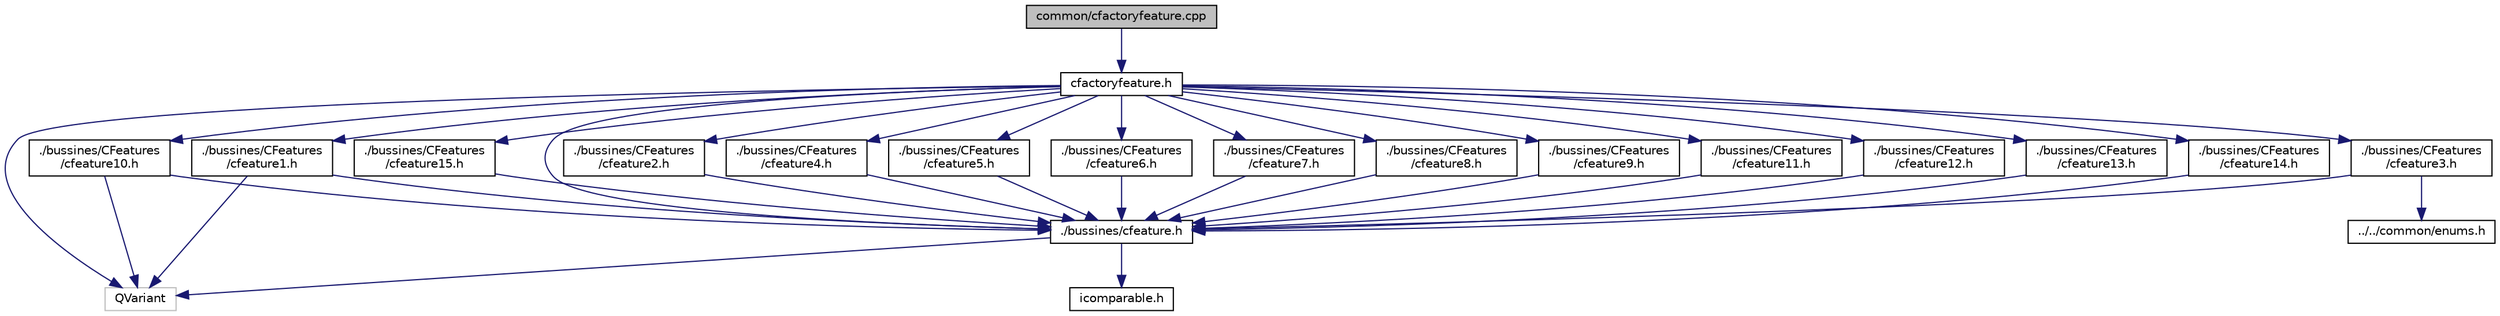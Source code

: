 digraph "common/cfactoryfeature.cpp"
{
  edge [fontname="Helvetica",fontsize="10",labelfontname="Helvetica",labelfontsize="10"];
  node [fontname="Helvetica",fontsize="10",shape=record];
  Node1 [label="common/cfactoryfeature.cpp",height=0.2,width=0.4,color="black", fillcolor="grey75", style="filled" fontcolor="black"];
  Node1 -> Node2 [color="midnightblue",fontsize="10",style="solid",fontname="Helvetica"];
  Node2 [label="cfactoryfeature.h",height=0.2,width=0.4,color="black", fillcolor="white", style="filled",URL="$cfactoryfeature_8h.html"];
  Node2 -> Node3 [color="midnightblue",fontsize="10",style="solid",fontname="Helvetica"];
  Node3 [label="QVariant",height=0.2,width=0.4,color="grey75", fillcolor="white", style="filled"];
  Node2 -> Node4 [color="midnightblue",fontsize="10",style="solid",fontname="Helvetica"];
  Node4 [label="./bussines/cfeature.h",height=0.2,width=0.4,color="black", fillcolor="white", style="filled",URL="$cfeature_8h.html"];
  Node4 -> Node3 [color="midnightblue",fontsize="10",style="solid",fontname="Helvetica"];
  Node4 -> Node5 [color="midnightblue",fontsize="10",style="solid",fontname="Helvetica"];
  Node5 [label="icomparable.h",height=0.2,width=0.4,color="black", fillcolor="white", style="filled",URL="$icomparable_8h.html"];
  Node2 -> Node6 [color="midnightblue",fontsize="10",style="solid",fontname="Helvetica"];
  Node6 [label="./bussines/CFeatures\l/cfeature1.h",height=0.2,width=0.4,color="black", fillcolor="white", style="filled",URL="$cfeature1_8h.html"];
  Node6 -> Node3 [color="midnightblue",fontsize="10",style="solid",fontname="Helvetica"];
  Node6 -> Node4 [color="midnightblue",fontsize="10",style="solid",fontname="Helvetica"];
  Node2 -> Node7 [color="midnightblue",fontsize="10",style="solid",fontname="Helvetica"];
  Node7 [label="./bussines/CFeatures\l/cfeature2.h",height=0.2,width=0.4,color="black", fillcolor="white", style="filled",URL="$cfeature2_8h.html"];
  Node7 -> Node4 [color="midnightblue",fontsize="10",style="solid",fontname="Helvetica"];
  Node2 -> Node8 [color="midnightblue",fontsize="10",style="solid",fontname="Helvetica"];
  Node8 [label="./bussines/CFeatures\l/cfeature3.h",height=0.2,width=0.4,color="black", fillcolor="white", style="filled",URL="$cfeature3_8h.html"];
  Node8 -> Node4 [color="midnightblue",fontsize="10",style="solid",fontname="Helvetica"];
  Node8 -> Node9 [color="midnightblue",fontsize="10",style="solid",fontname="Helvetica"];
  Node9 [label="../../common/enums.h",height=0.2,width=0.4,color="black", fillcolor="white", style="filled",URL="$enums_8h.html"];
  Node2 -> Node10 [color="midnightblue",fontsize="10",style="solid",fontname="Helvetica"];
  Node10 [label="./bussines/CFeatures\l/cfeature4.h",height=0.2,width=0.4,color="black", fillcolor="white", style="filled",URL="$cfeature4_8h.html"];
  Node10 -> Node4 [color="midnightblue",fontsize="10",style="solid",fontname="Helvetica"];
  Node2 -> Node11 [color="midnightblue",fontsize="10",style="solid",fontname="Helvetica"];
  Node11 [label="./bussines/CFeatures\l/cfeature5.h",height=0.2,width=0.4,color="black", fillcolor="white", style="filled",URL="$cfeature5_8h.html"];
  Node11 -> Node4 [color="midnightblue",fontsize="10",style="solid",fontname="Helvetica"];
  Node2 -> Node12 [color="midnightblue",fontsize="10",style="solid",fontname="Helvetica"];
  Node12 [label="./bussines/CFeatures\l/cfeature6.h",height=0.2,width=0.4,color="black", fillcolor="white", style="filled",URL="$cfeature6_8h.html"];
  Node12 -> Node4 [color="midnightblue",fontsize="10",style="solid",fontname="Helvetica"];
  Node2 -> Node13 [color="midnightblue",fontsize="10",style="solid",fontname="Helvetica"];
  Node13 [label="./bussines/CFeatures\l/cfeature7.h",height=0.2,width=0.4,color="black", fillcolor="white", style="filled",URL="$cfeature7_8h.html"];
  Node13 -> Node4 [color="midnightblue",fontsize="10",style="solid",fontname="Helvetica"];
  Node2 -> Node14 [color="midnightblue",fontsize="10",style="solid",fontname="Helvetica"];
  Node14 [label="./bussines/CFeatures\l/cfeature8.h",height=0.2,width=0.4,color="black", fillcolor="white", style="filled",URL="$cfeature8_8h.html"];
  Node14 -> Node4 [color="midnightblue",fontsize="10",style="solid",fontname="Helvetica"];
  Node2 -> Node15 [color="midnightblue",fontsize="10",style="solid",fontname="Helvetica"];
  Node15 [label="./bussines/CFeatures\l/cfeature9.h",height=0.2,width=0.4,color="black", fillcolor="white", style="filled",URL="$cfeature9_8h.html"];
  Node15 -> Node4 [color="midnightblue",fontsize="10",style="solid",fontname="Helvetica"];
  Node2 -> Node16 [color="midnightblue",fontsize="10",style="solid",fontname="Helvetica"];
  Node16 [label="./bussines/CFeatures\l/cfeature10.h",height=0.2,width=0.4,color="black", fillcolor="white", style="filled",URL="$cfeature10_8h.html"];
  Node16 -> Node3 [color="midnightblue",fontsize="10",style="solid",fontname="Helvetica"];
  Node16 -> Node4 [color="midnightblue",fontsize="10",style="solid",fontname="Helvetica"];
  Node2 -> Node17 [color="midnightblue",fontsize="10",style="solid",fontname="Helvetica"];
  Node17 [label="./bussines/CFeatures\l/cfeature11.h",height=0.2,width=0.4,color="black", fillcolor="white", style="filled",URL="$cfeature11_8h.html"];
  Node17 -> Node4 [color="midnightblue",fontsize="10",style="solid",fontname="Helvetica"];
  Node2 -> Node18 [color="midnightblue",fontsize="10",style="solid",fontname="Helvetica"];
  Node18 [label="./bussines/CFeatures\l/cfeature12.h",height=0.2,width=0.4,color="black", fillcolor="white", style="filled",URL="$cfeature12_8h.html"];
  Node18 -> Node4 [color="midnightblue",fontsize="10",style="solid",fontname="Helvetica"];
  Node2 -> Node19 [color="midnightblue",fontsize="10",style="solid",fontname="Helvetica"];
  Node19 [label="./bussines/CFeatures\l/cfeature13.h",height=0.2,width=0.4,color="black", fillcolor="white", style="filled",URL="$cfeature13_8h.html"];
  Node19 -> Node4 [color="midnightblue",fontsize="10",style="solid",fontname="Helvetica"];
  Node2 -> Node20 [color="midnightblue",fontsize="10",style="solid",fontname="Helvetica"];
  Node20 [label="./bussines/CFeatures\l/cfeature14.h",height=0.2,width=0.4,color="black", fillcolor="white", style="filled",URL="$cfeature14_8h.html"];
  Node20 -> Node4 [color="midnightblue",fontsize="10",style="solid",fontname="Helvetica"];
  Node2 -> Node21 [color="midnightblue",fontsize="10",style="solid",fontname="Helvetica"];
  Node21 [label="./bussines/CFeatures\l/cfeature15.h",height=0.2,width=0.4,color="black", fillcolor="white", style="filled",URL="$cfeature15_8h.html"];
  Node21 -> Node4 [color="midnightblue",fontsize="10",style="solid",fontname="Helvetica"];
}
